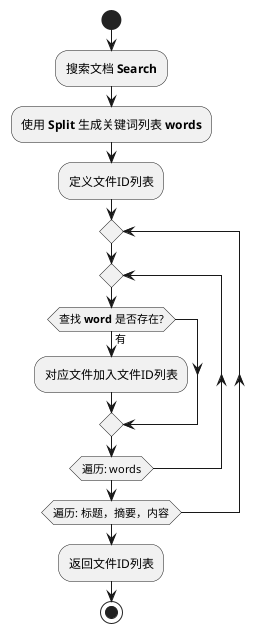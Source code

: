 @startuml
start
:搜索文档 **Search**;
:使用 **Split** 生成关键词列表 **words**;
:定义文件ID列表;
repeat
  repeat
    if (查找 **word** 是否存在?) then (有)
      :对应文件加入文件ID列表;
    endif
  repeat while (遍历: words)
repeat while (遍历: 标题，摘要，内容)
:返回文件ID列表;
stop
@enduml
